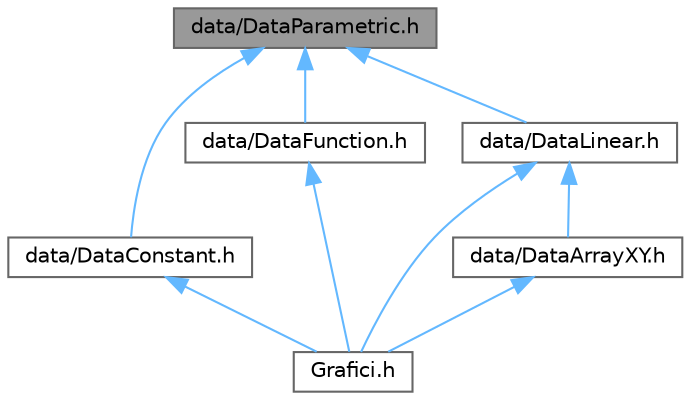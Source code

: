 digraph "data/DataParametric.h"
{
 // LATEX_PDF_SIZE
  bgcolor="transparent";
  edge [fontname=Helvetica,fontsize=10,labelfontname=Helvetica,labelfontsize=10];
  node [fontname=Helvetica,fontsize=10,shape=box,height=0.2,width=0.4];
  Node1 [label="data/DataParametric.h",height=0.2,width=0.4,color="gray40", fillcolor="grey60", style="filled", fontcolor="black",tooltip=" "];
  Node1 -> Node2 [dir="back",color="steelblue1",style="solid"];
  Node2 [label="data/DataConstant.h",height=0.2,width=0.4,color="grey40", fillcolor="white", style="filled",URL="$_data_constant_8h.html",tooltip=" "];
  Node2 -> Node3 [dir="back",color="steelblue1",style="solid"];
  Node3 [label="Grafici.h",height=0.2,width=0.4,color="grey40", fillcolor="white", style="filled",URL="$_grafici_8h.html",tooltip=" "];
  Node1 -> Node4 [dir="back",color="steelblue1",style="solid"];
  Node4 [label="data/DataFunction.h",height=0.2,width=0.4,color="grey40", fillcolor="white", style="filled",URL="$_data_function_8h.html",tooltip=" "];
  Node4 -> Node3 [dir="back",color="steelblue1",style="solid"];
  Node1 -> Node5 [dir="back",color="steelblue1",style="solid"];
  Node5 [label="data/DataLinear.h",height=0.2,width=0.4,color="grey40", fillcolor="white", style="filled",URL="$_data_linear_8h.html",tooltip=" "];
  Node5 -> Node3 [dir="back",color="steelblue1",style="solid"];
  Node5 -> Node6 [dir="back",color="steelblue1",style="solid"];
  Node6 [label="data/DataArrayXY.h",height=0.2,width=0.4,color="grey40", fillcolor="white", style="filled",URL="$_data_array_x_y_8h.html",tooltip=" "];
  Node6 -> Node3 [dir="back",color="steelblue1",style="solid"];
}

